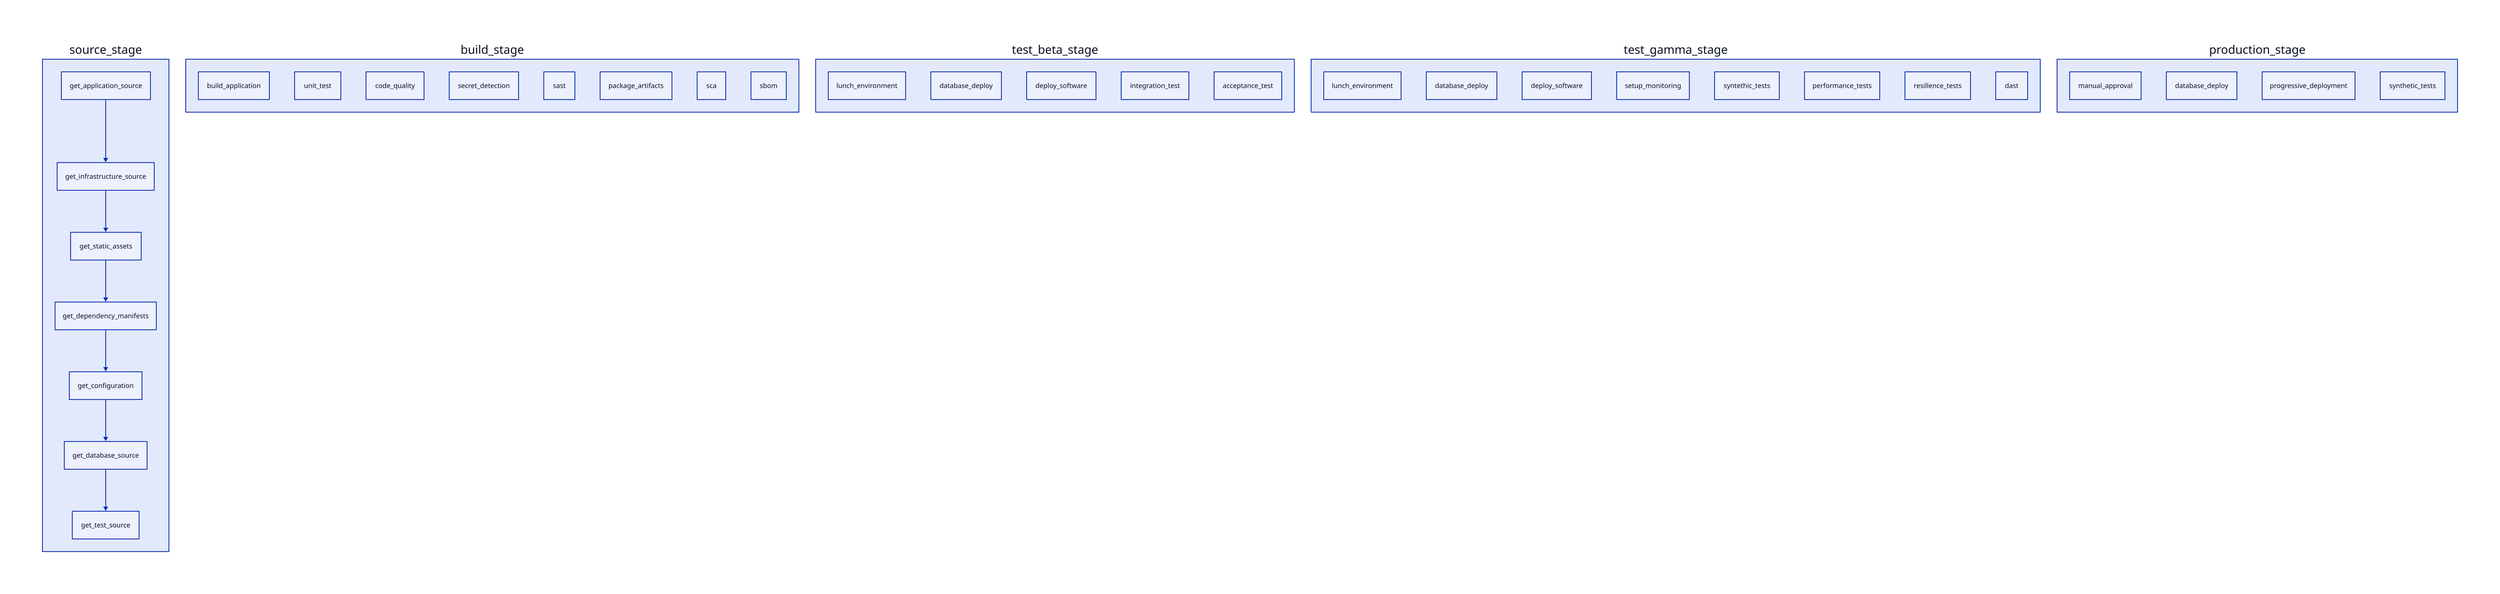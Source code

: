 source_stage: {
  desc: "Source Stage"

  get_application_source -> get_infrastructure_source -> get_static_assets -> get_dependency_manifests -> get_configuration -> get_database_source -> get_test_source
}

build_stage: {
  build_application
  unit_test
  code_quality
  secret_detection
  sast
  package_artifacts
  sca
  sbom
}

test_beta_stage: {
  lunch_environment
  database_deploy
  deploy_software
  integration_test
  acceptance_test
}

test_gamma_stage: {
  lunch_environment
  database_deploy
  deploy_software
  setup_monitoring
  syntethic_tests
  performance_tests
  resillence_tests
  dast
}

production_stage: {
  manual_approval
  database_deploy
  progressive_deployment
  synthetic_tests
}
